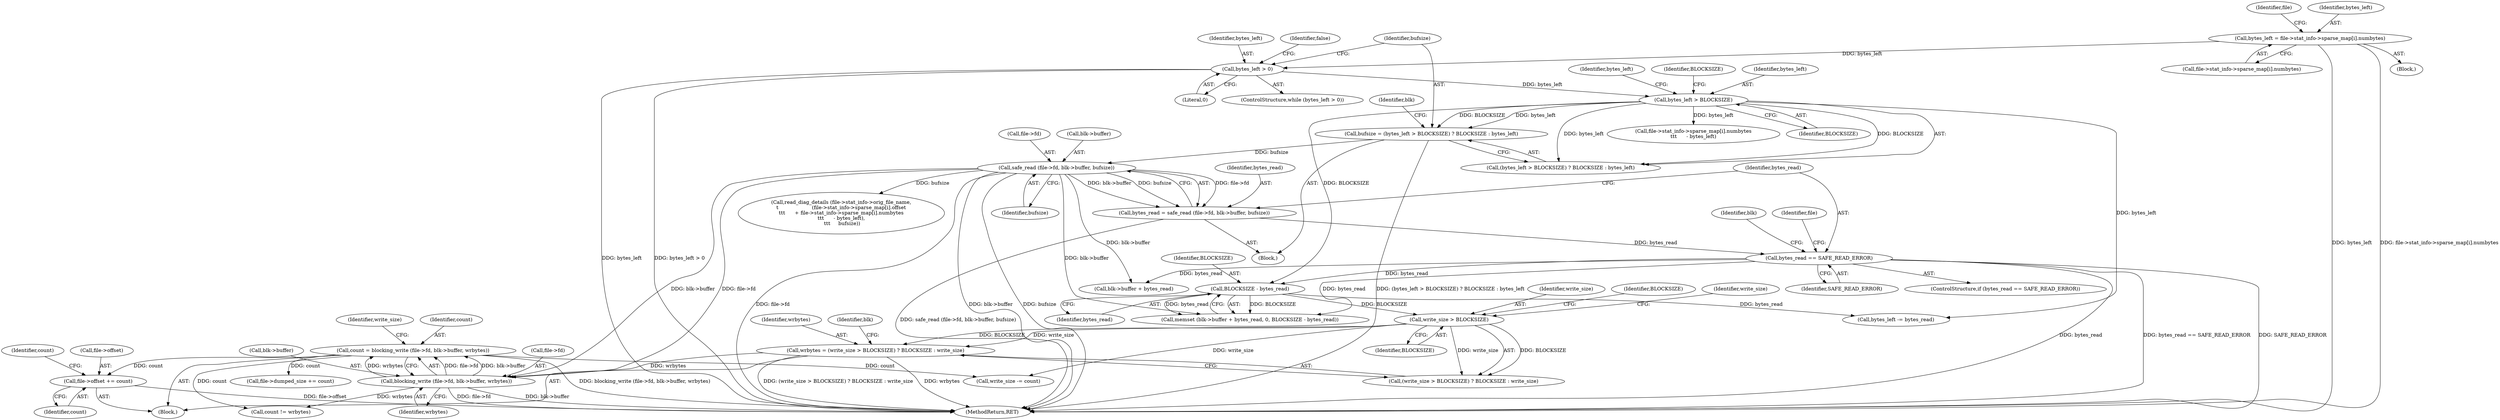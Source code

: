 digraph "0_savannah_c15c42ccd1e2377945fd0414eca1a49294bff454@pointer" {
"1000267" [label="(Call,file->offset += count)"];
"1000239" [label="(Call,count = blocking_write (file->fd, blk->buffer, wrbytes))"];
"1000241" [label="(Call,blocking_write (file->fd, blk->buffer, wrbytes))"];
"1000153" [label="(Call,safe_read (file->fd, blk->buffer, bufsize))"];
"1000139" [label="(Call,bufsize = (bytes_left > BLOCKSIZE) ? BLOCKSIZE : bytes_left)"];
"1000142" [label="(Call,bytes_left > BLOCKSIZE)"];
"1000134" [label="(Call,bytes_left > 0)"];
"1000107" [label="(Call,bytes_left = file->stat_info->sparse_map[i].numbytes)"];
"1000212" [label="(Call,wrbytes = (write_size > BLOCKSIZE) ? BLOCKSIZE : write_size)"];
"1000215" [label="(Call,write_size > BLOCKSIZE)"];
"1000203" [label="(Call,BLOCKSIZE - bytes_read)"];
"1000162" [label="(Call,bytes_read == SAFE_READ_ERROR)"];
"1000151" [label="(Call,bytes_read = safe_read (file->fd, blk->buffer, bufsize))"];
"1000218" [label="(Identifier,BLOCKSIZE)"];
"1000146" [label="(Identifier,bytes_left)"];
"1000109" [label="(Call,file->stat_info->sparse_map[i].numbytes)"];
"1000161" [label="(ControlStructure,if (bytes_read == SAFE_READ_ERROR))"];
"1000250" [label="(Identifier,write_size)"];
"1000267" [label="(Call,file->offset += count)"];
"1000416" [label="(MethodReturn,RET)"];
"1000154" [label="(Call,file->fd)"];
"1000217" [label="(Identifier,BLOCKSIZE)"];
"1000139" [label="(Call,bufsize = (bytes_left > BLOCKSIZE) ? BLOCKSIZE : bytes_left)"];
"1000136" [label="(Literal,0)"];
"1000245" [label="(Call,blk->buffer)"];
"1000196" [label="(Call,memset (blk->buffer + bytes_read, 0, BLOCKSIZE - bytes_read))"];
"1000203" [label="(Call,BLOCKSIZE - bytes_read)"];
"1000104" [label="(Block,)"];
"1000213" [label="(Identifier,wrbytes)"];
"1000145" [label="(Identifier,BLOCKSIZE)"];
"1000137" [label="(Block,)"];
"1000135" [label="(Identifier,bytes_left)"];
"1000121" [label="(Identifier,file)"];
"1000268" [label="(Call,file->offset)"];
"1000149" [label="(Identifier,blk)"];
"1000206" [label="(Call,bytes_left -= bytes_read)"];
"1000209" [label="(Block,)"];
"1000141" [label="(Call,(bytes_left > BLOCKSIZE) ? BLOCKSIZE : bytes_left)"];
"1000182" [label="(Call,file->stat_info->sparse_map[i].numbytes\n\t\t\t      - bytes_left)"];
"1000163" [label="(Identifier,bytes_read)"];
"1000162" [label="(Call,bytes_read == SAFE_READ_ERROR)"];
"1000157" [label="(Call,blk->buffer)"];
"1000160" [label="(Identifier,bufsize)"];
"1000166" [label="(Call,read_diag_details (file->stat_info->orig_file_name,\n\t                     (file->stat_info->sparse_map[i].offset\n\t\t\t      + file->stat_info->sparse_map[i].numbytes\n\t\t\t      - bytes_left),\n \t\t\t     bufsize))"];
"1000212" [label="(Call,wrbytes = (write_size > BLOCKSIZE) ? BLOCKSIZE : write_size)"];
"1000152" [label="(Identifier,bytes_read)"];
"1000153" [label="(Call,safe_read (file->fd, blk->buffer, bufsize))"];
"1000241" [label="(Call,blocking_write (file->fd, blk->buffer, wrbytes))"];
"1000197" [label="(Call,blk->buffer + bytes_read)"];
"1000273" [label="(Call,count != wrbytes)"];
"1000164" [label="(Identifier,SAFE_READ_ERROR)"];
"1000240" [label="(Identifier,count)"];
"1000242" [label="(Call,file->fd)"];
"1000248" [label="(Identifier,wrbytes)"];
"1000151" [label="(Call,bytes_read = safe_read (file->fd, blk->buffer, bufsize))"];
"1000214" [label="(Call,(write_size > BLOCKSIZE) ? BLOCKSIZE : write_size)"];
"1000142" [label="(Call,bytes_left > BLOCKSIZE)"];
"1000219" [label="(Identifier,write_size)"];
"1000205" [label="(Identifier,bytes_read)"];
"1000249" [label="(Call,write_size -= count)"];
"1000143" [label="(Identifier,bytes_left)"];
"1000107" [label="(Call,bytes_left = file->stat_info->sparse_map[i].numbytes)"];
"1000215" [label="(Call,write_size > BLOCKSIZE)"];
"1000291" [label="(Identifier,false)"];
"1000140" [label="(Identifier,bufsize)"];
"1000199" [label="(Identifier,blk)"];
"1000134" [label="(Call,bytes_left > 0)"];
"1000271" [label="(Identifier,count)"];
"1000239" [label="(Call,count = blocking_write (file->fd, blk->buffer, wrbytes))"];
"1000133" [label="(ControlStructure,while (bytes_left > 0))"];
"1000108" [label="(Identifier,bytes_left)"];
"1000216" [label="(Identifier,write_size)"];
"1000222" [label="(Identifier,blk)"];
"1000252" [label="(Call,file->dumped_size += count)"];
"1000204" [label="(Identifier,BLOCKSIZE)"];
"1000274" [label="(Identifier,count)"];
"1000169" [label="(Identifier,file)"];
"1000144" [label="(Identifier,BLOCKSIZE)"];
"1000267" -> "1000209"  [label="AST: "];
"1000267" -> "1000271"  [label="CFG: "];
"1000268" -> "1000267"  [label="AST: "];
"1000271" -> "1000267"  [label="AST: "];
"1000274" -> "1000267"  [label="CFG: "];
"1000267" -> "1000416"  [label="DDG: file->offset"];
"1000239" -> "1000267"  [label="DDG: count"];
"1000239" -> "1000209"  [label="AST: "];
"1000239" -> "1000241"  [label="CFG: "];
"1000240" -> "1000239"  [label="AST: "];
"1000241" -> "1000239"  [label="AST: "];
"1000250" -> "1000239"  [label="CFG: "];
"1000239" -> "1000416"  [label="DDG: blocking_write (file->fd, blk->buffer, wrbytes)"];
"1000241" -> "1000239"  [label="DDG: file->fd"];
"1000241" -> "1000239"  [label="DDG: blk->buffer"];
"1000241" -> "1000239"  [label="DDG: wrbytes"];
"1000239" -> "1000249"  [label="DDG: count"];
"1000239" -> "1000252"  [label="DDG: count"];
"1000239" -> "1000273"  [label="DDG: count"];
"1000241" -> "1000248"  [label="CFG: "];
"1000242" -> "1000241"  [label="AST: "];
"1000245" -> "1000241"  [label="AST: "];
"1000248" -> "1000241"  [label="AST: "];
"1000241" -> "1000416"  [label="DDG: file->fd"];
"1000241" -> "1000416"  [label="DDG: blk->buffer"];
"1000153" -> "1000241"  [label="DDG: file->fd"];
"1000153" -> "1000241"  [label="DDG: blk->buffer"];
"1000212" -> "1000241"  [label="DDG: wrbytes"];
"1000241" -> "1000273"  [label="DDG: wrbytes"];
"1000153" -> "1000151"  [label="AST: "];
"1000153" -> "1000160"  [label="CFG: "];
"1000154" -> "1000153"  [label="AST: "];
"1000157" -> "1000153"  [label="AST: "];
"1000160" -> "1000153"  [label="AST: "];
"1000151" -> "1000153"  [label="CFG: "];
"1000153" -> "1000416"  [label="DDG: blk->buffer"];
"1000153" -> "1000416"  [label="DDG: bufsize"];
"1000153" -> "1000416"  [label="DDG: file->fd"];
"1000153" -> "1000151"  [label="DDG: file->fd"];
"1000153" -> "1000151"  [label="DDG: blk->buffer"];
"1000153" -> "1000151"  [label="DDG: bufsize"];
"1000139" -> "1000153"  [label="DDG: bufsize"];
"1000153" -> "1000166"  [label="DDG: bufsize"];
"1000153" -> "1000196"  [label="DDG: blk->buffer"];
"1000153" -> "1000197"  [label="DDG: blk->buffer"];
"1000139" -> "1000137"  [label="AST: "];
"1000139" -> "1000141"  [label="CFG: "];
"1000140" -> "1000139"  [label="AST: "];
"1000141" -> "1000139"  [label="AST: "];
"1000149" -> "1000139"  [label="CFG: "];
"1000139" -> "1000416"  [label="DDG: (bytes_left > BLOCKSIZE) ? BLOCKSIZE : bytes_left"];
"1000142" -> "1000139"  [label="DDG: BLOCKSIZE"];
"1000142" -> "1000139"  [label="DDG: bytes_left"];
"1000142" -> "1000141"  [label="AST: "];
"1000142" -> "1000144"  [label="CFG: "];
"1000143" -> "1000142"  [label="AST: "];
"1000144" -> "1000142"  [label="AST: "];
"1000145" -> "1000142"  [label="CFG: "];
"1000146" -> "1000142"  [label="CFG: "];
"1000134" -> "1000142"  [label="DDG: bytes_left"];
"1000142" -> "1000141"  [label="DDG: BLOCKSIZE"];
"1000142" -> "1000141"  [label="DDG: bytes_left"];
"1000142" -> "1000182"  [label="DDG: bytes_left"];
"1000142" -> "1000203"  [label="DDG: BLOCKSIZE"];
"1000142" -> "1000206"  [label="DDG: bytes_left"];
"1000134" -> "1000133"  [label="AST: "];
"1000134" -> "1000136"  [label="CFG: "];
"1000135" -> "1000134"  [label="AST: "];
"1000136" -> "1000134"  [label="AST: "];
"1000140" -> "1000134"  [label="CFG: "];
"1000291" -> "1000134"  [label="CFG: "];
"1000134" -> "1000416"  [label="DDG: bytes_left > 0"];
"1000134" -> "1000416"  [label="DDG: bytes_left"];
"1000107" -> "1000134"  [label="DDG: bytes_left"];
"1000107" -> "1000104"  [label="AST: "];
"1000107" -> "1000109"  [label="CFG: "];
"1000108" -> "1000107"  [label="AST: "];
"1000109" -> "1000107"  [label="AST: "];
"1000121" -> "1000107"  [label="CFG: "];
"1000107" -> "1000416"  [label="DDG: bytes_left"];
"1000107" -> "1000416"  [label="DDG: file->stat_info->sparse_map[i].numbytes"];
"1000212" -> "1000209"  [label="AST: "];
"1000212" -> "1000214"  [label="CFG: "];
"1000213" -> "1000212"  [label="AST: "];
"1000214" -> "1000212"  [label="AST: "];
"1000222" -> "1000212"  [label="CFG: "];
"1000212" -> "1000416"  [label="DDG: (write_size > BLOCKSIZE) ? BLOCKSIZE : write_size"];
"1000212" -> "1000416"  [label="DDG: wrbytes"];
"1000215" -> "1000212"  [label="DDG: BLOCKSIZE"];
"1000215" -> "1000212"  [label="DDG: write_size"];
"1000215" -> "1000214"  [label="AST: "];
"1000215" -> "1000217"  [label="CFG: "];
"1000216" -> "1000215"  [label="AST: "];
"1000217" -> "1000215"  [label="AST: "];
"1000218" -> "1000215"  [label="CFG: "];
"1000219" -> "1000215"  [label="CFG: "];
"1000203" -> "1000215"  [label="DDG: BLOCKSIZE"];
"1000215" -> "1000214"  [label="DDG: BLOCKSIZE"];
"1000215" -> "1000214"  [label="DDG: write_size"];
"1000215" -> "1000249"  [label="DDG: write_size"];
"1000203" -> "1000196"  [label="AST: "];
"1000203" -> "1000205"  [label="CFG: "];
"1000204" -> "1000203"  [label="AST: "];
"1000205" -> "1000203"  [label="AST: "];
"1000196" -> "1000203"  [label="CFG: "];
"1000203" -> "1000196"  [label="DDG: BLOCKSIZE"];
"1000203" -> "1000196"  [label="DDG: bytes_read"];
"1000162" -> "1000203"  [label="DDG: bytes_read"];
"1000203" -> "1000206"  [label="DDG: bytes_read"];
"1000162" -> "1000161"  [label="AST: "];
"1000162" -> "1000164"  [label="CFG: "];
"1000163" -> "1000162"  [label="AST: "];
"1000164" -> "1000162"  [label="AST: "];
"1000169" -> "1000162"  [label="CFG: "];
"1000199" -> "1000162"  [label="CFG: "];
"1000162" -> "1000416"  [label="DDG: SAFE_READ_ERROR"];
"1000162" -> "1000416"  [label="DDG: bytes_read"];
"1000162" -> "1000416"  [label="DDG: bytes_read == SAFE_READ_ERROR"];
"1000151" -> "1000162"  [label="DDG: bytes_read"];
"1000162" -> "1000196"  [label="DDG: bytes_read"];
"1000162" -> "1000197"  [label="DDG: bytes_read"];
"1000151" -> "1000137"  [label="AST: "];
"1000152" -> "1000151"  [label="AST: "];
"1000163" -> "1000151"  [label="CFG: "];
"1000151" -> "1000416"  [label="DDG: safe_read (file->fd, blk->buffer, bufsize)"];
}
